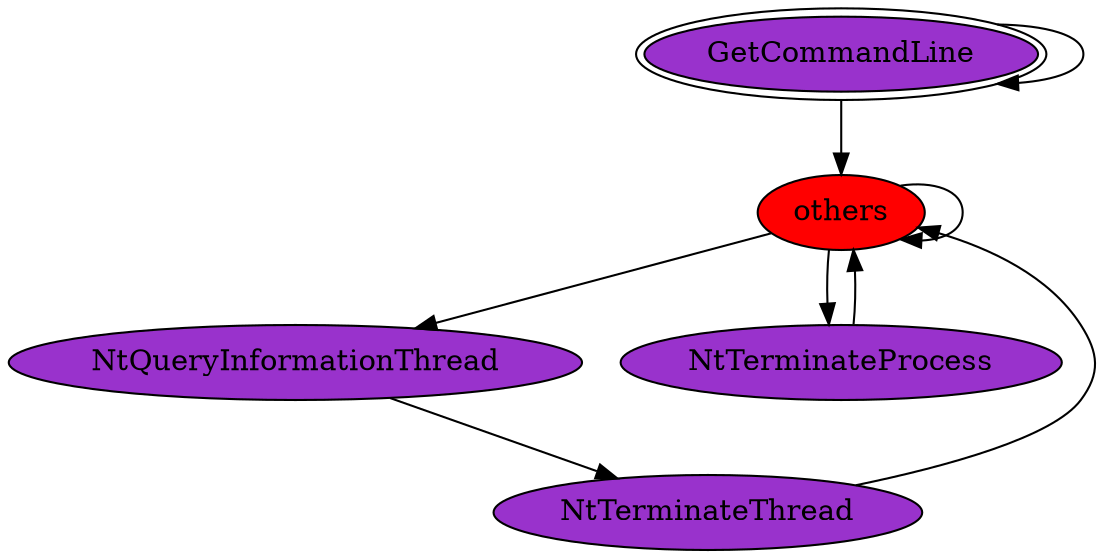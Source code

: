 digraph "./REPORTS/6814/API_PER_CATEGORY/RegSetKeyValue.exe_6108_Processes_API_per_Category_Transition_Matrix" {
	GetCommandLine [label=GetCommandLine fillcolor=darkorchid peripheries=2 style=filled]
	GetCommandLine -> GetCommandLine [label=""]
	others [label=others fillcolor=red style=filled]
	GetCommandLine -> others [label=""]
	others -> others [label=""]
	NtQueryInformationThread [label=NtQueryInformationThread fillcolor=darkorchid style=filled]
	others -> NtQueryInformationThread [label=""]
	NtTerminateProcess [label=NtTerminateProcess fillcolor=darkorchid style=filled]
	others -> NtTerminateProcess [label=""]
	NtTerminateThread [label=NtTerminateThread fillcolor=darkorchid style=filled]
	NtQueryInformationThread -> NtTerminateThread [label=""]
	NtTerminateThread -> others [label=""]
	NtTerminateProcess -> others [label=""]
}
